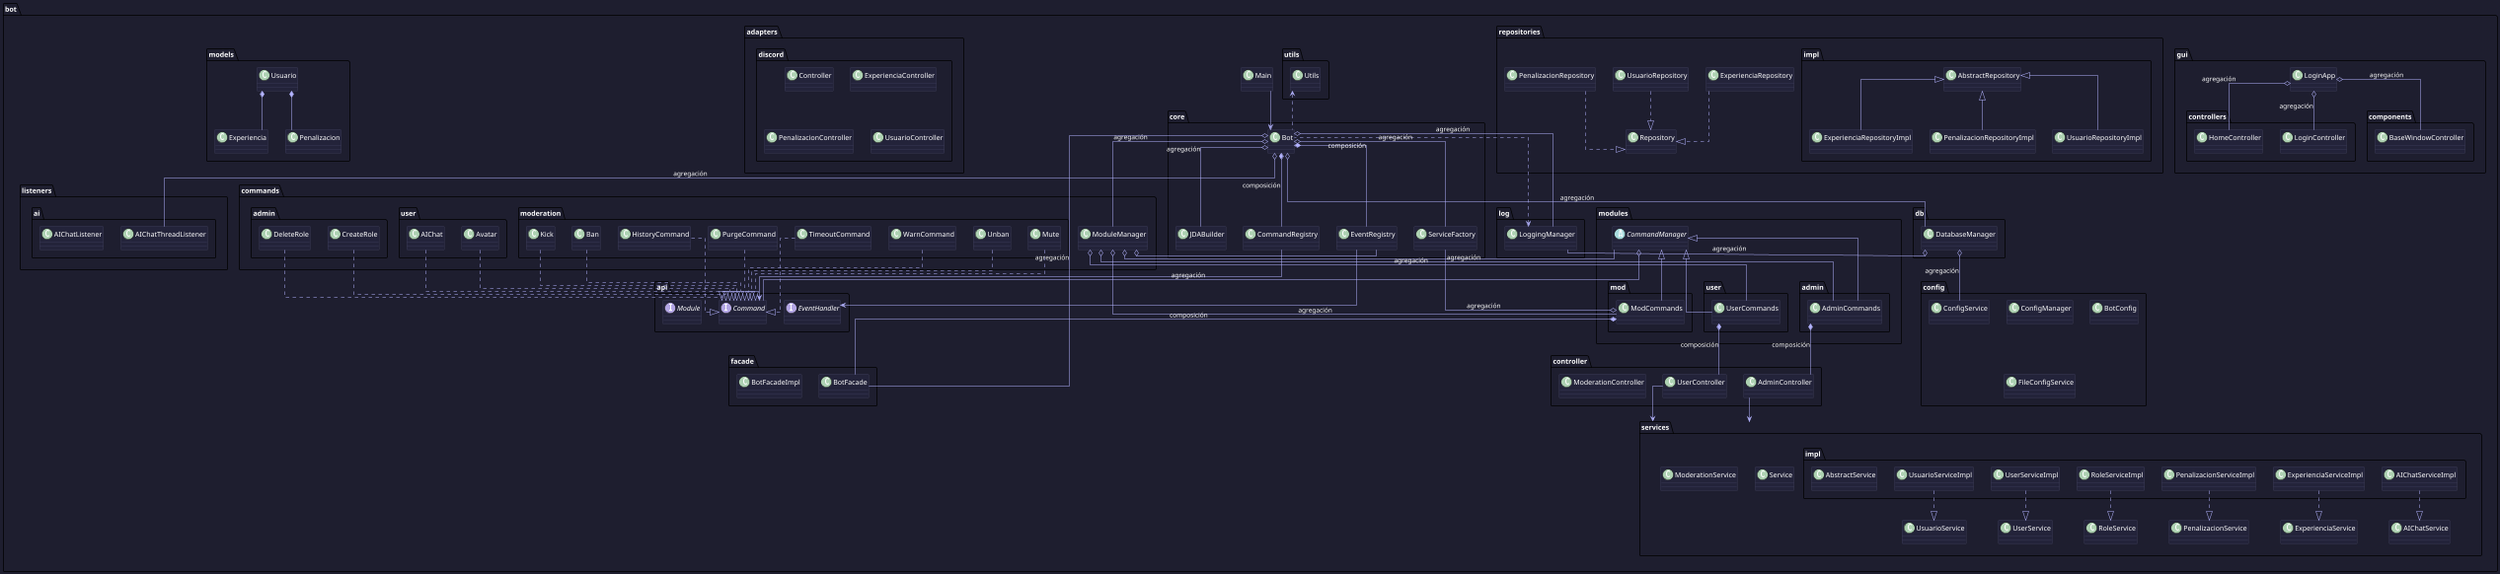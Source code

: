 @startuml Diagrama
scale 0.5
skinparam backgroundColor #1e1e2f
skinparam classBackgroundColor #23233a
skinparam classBorderColor #4e4e6e
skinparam classFontColor white
skinparam interfaceFontColor white
skinparam noteFontColor white
skinparam packageTitleColor white
skinparam packageTitleFontColor white
skinparam defaultFontColor white
skinparam ArrowColor #b3b3ff
skinparam shadowing false
skinparam linetype ortho

package bot {
  class Main
  package core {
    class Bot
    class CommandRegistry
    class EventRegistry
    class JDABuilder
    class ServiceFactory
  }
  package api {
    interface Command
    interface EventHandler
    interface Module
  }
  package commands {
    class ModuleManager
    package admin {
      class CreateRole
      class DeleteRole
    }
    package moderation {
      class Ban
      class Kick
      class Mute
      class Unban
      class WarnCommand
      class TimeoutCommand
      class PurgeCommand
      class HistoryCommand
    }
    package user {
      class Avatar
      class AIChat
    }
  }
  package modules {
    abstract class CommandManager
    package admin {
      class AdminCommands
    }
    package mod {
      class ModCommands
    }
    package user {
      class UserCommands
    }
  }
  package db {
    class DatabaseManager
  }
  package config {
    class ConfigManager
    class BotConfig
    class ConfigService
    class FileConfigService
  }
  package log {
    class LoggingManager
  }
  package utils {
    class Utils
  }
  package facade {
    class BotFacade
    class BotFacadeImpl
  }
  package controller {
    class AdminController
    class UserController
    class ModerationController
  }
  package listeners {
    package ai {
      class AIChatThreadListener
      class AIChatListener
    }
  }
  package gui {
    class LoginApp
    package controllers {
      class LoginController
      class HomeController
    }
    package components {
      class BaseWindowController
    }
  }
  package services {
    class UsuarioService
    class UserService
    class Service
    class RoleService
    class PenalizacionService
    class ModerationService
    class ExperienciaService
    class AIChatService
    package impl {
      class UsuarioServiceImpl
      class UserServiceImpl
      class RoleServiceImpl
      class PenalizacionServiceImpl
      class ExperienciaServiceImpl
      class AIChatServiceImpl
      class AbstractService
    }
  }
  package repositories {
    class UsuarioRepository
    class Repository
    class PenalizacionRepository
    class ExperienciaRepository
    package impl {
      class AbstractRepository
      class ExperienciaRepositoryImpl
      class PenalizacionRepositoryImpl
      class UsuarioRepositoryImpl
    }
  }
  package adapters {
    package discord {
      class Controller
      class ExperienciaController
      class PenalizacionController
      class UsuarioController
    }
  }
  package models {
    class Experiencia
    class Penalizacion
    class Usuario
  }
}

' Relaciones principales
Main --> Bot
Bot *-- CommandRegistry : composición
Bot *-- EventRegistry : composición
Bot o-- ModuleManager : agregación
Bot o-- LoggingManager : agregación
Bot o-- DatabaseManager : agregación
Bot o-- ServiceFactory : agregación
Bot o-- JDABuilder : agregación
Bot o-- BotFacade : agregación
Bot o-- AIChatThreadListener : agregación

ModuleManager o-- EventRegistry
ModuleManager o-- CommandManager
ModuleManager o-- AdminCommands : agregación
ModuleManager o-- ModCommands : agregación
ModuleManager o-- UserCommands : agregación

CommandRegistry --> Command
EventRegistry --> EventHandler

CommandManager <|-- AdminCommands
CommandManager <|-- ModCommands
CommandManager <|-- UserCommands
CommandManager o-- Command : agregación

AdminCommands *-- AdminController : composición
UserCommands *-- UserController : composición
ModCommands *-- BotFacade : composición
ModCommands o-- ServiceFactory : agregación

' Comandos implementan Command
CreateRole ..|> Command
DeleteRole ..|> Command
Ban ..|> Command
Kick ..|> Command
Mute ..|> Command
Unban ..|> Command
WarnCommand ..|> Command
TimeoutCommand ..|> Command
PurgeCommand ..|> Command
HistoryCommand ..|> Command
Avatar ..|> Command
AIChat ..|> Command

' Controladores y servicios
AdminController --> services
UserController --> services
DatabaseManager o-- ConfigService : agregación
DatabaseManager o-- LoggingManager : agregación

' Utilidades
Utils <.. Bot
LoggingManager <.. Bot

' GUI
LoginApp o-- LoginController : agregación
LoginApp o-- HomeController : agregación
LoginApp o-- BaseWindowController : agregación

' Servicios y repositorios
UsuarioServiceImpl ..|> UsuarioService
UserServiceImpl ..|> UserService
RoleServiceImpl ..|> RoleService
PenalizacionServiceImpl ..|> PenalizacionService
ExperienciaServiceImpl ..|> ExperienciaService
AIChatServiceImpl ..|> AIChatService
UsuarioRepository ..|> Repository
PenalizacionRepository ..|> Repository
ExperienciaRepository ..|> Repository
AbstractRepository <|-- ExperienciaRepositoryImpl
AbstractRepository <|-- PenalizacionRepositoryImpl
AbstractRepository <|-- UsuarioRepositoryImpl

' Ejemplo de composición en modelos
Usuario *-- Experiencia
Usuario *-- Penalizacion

@enduml
